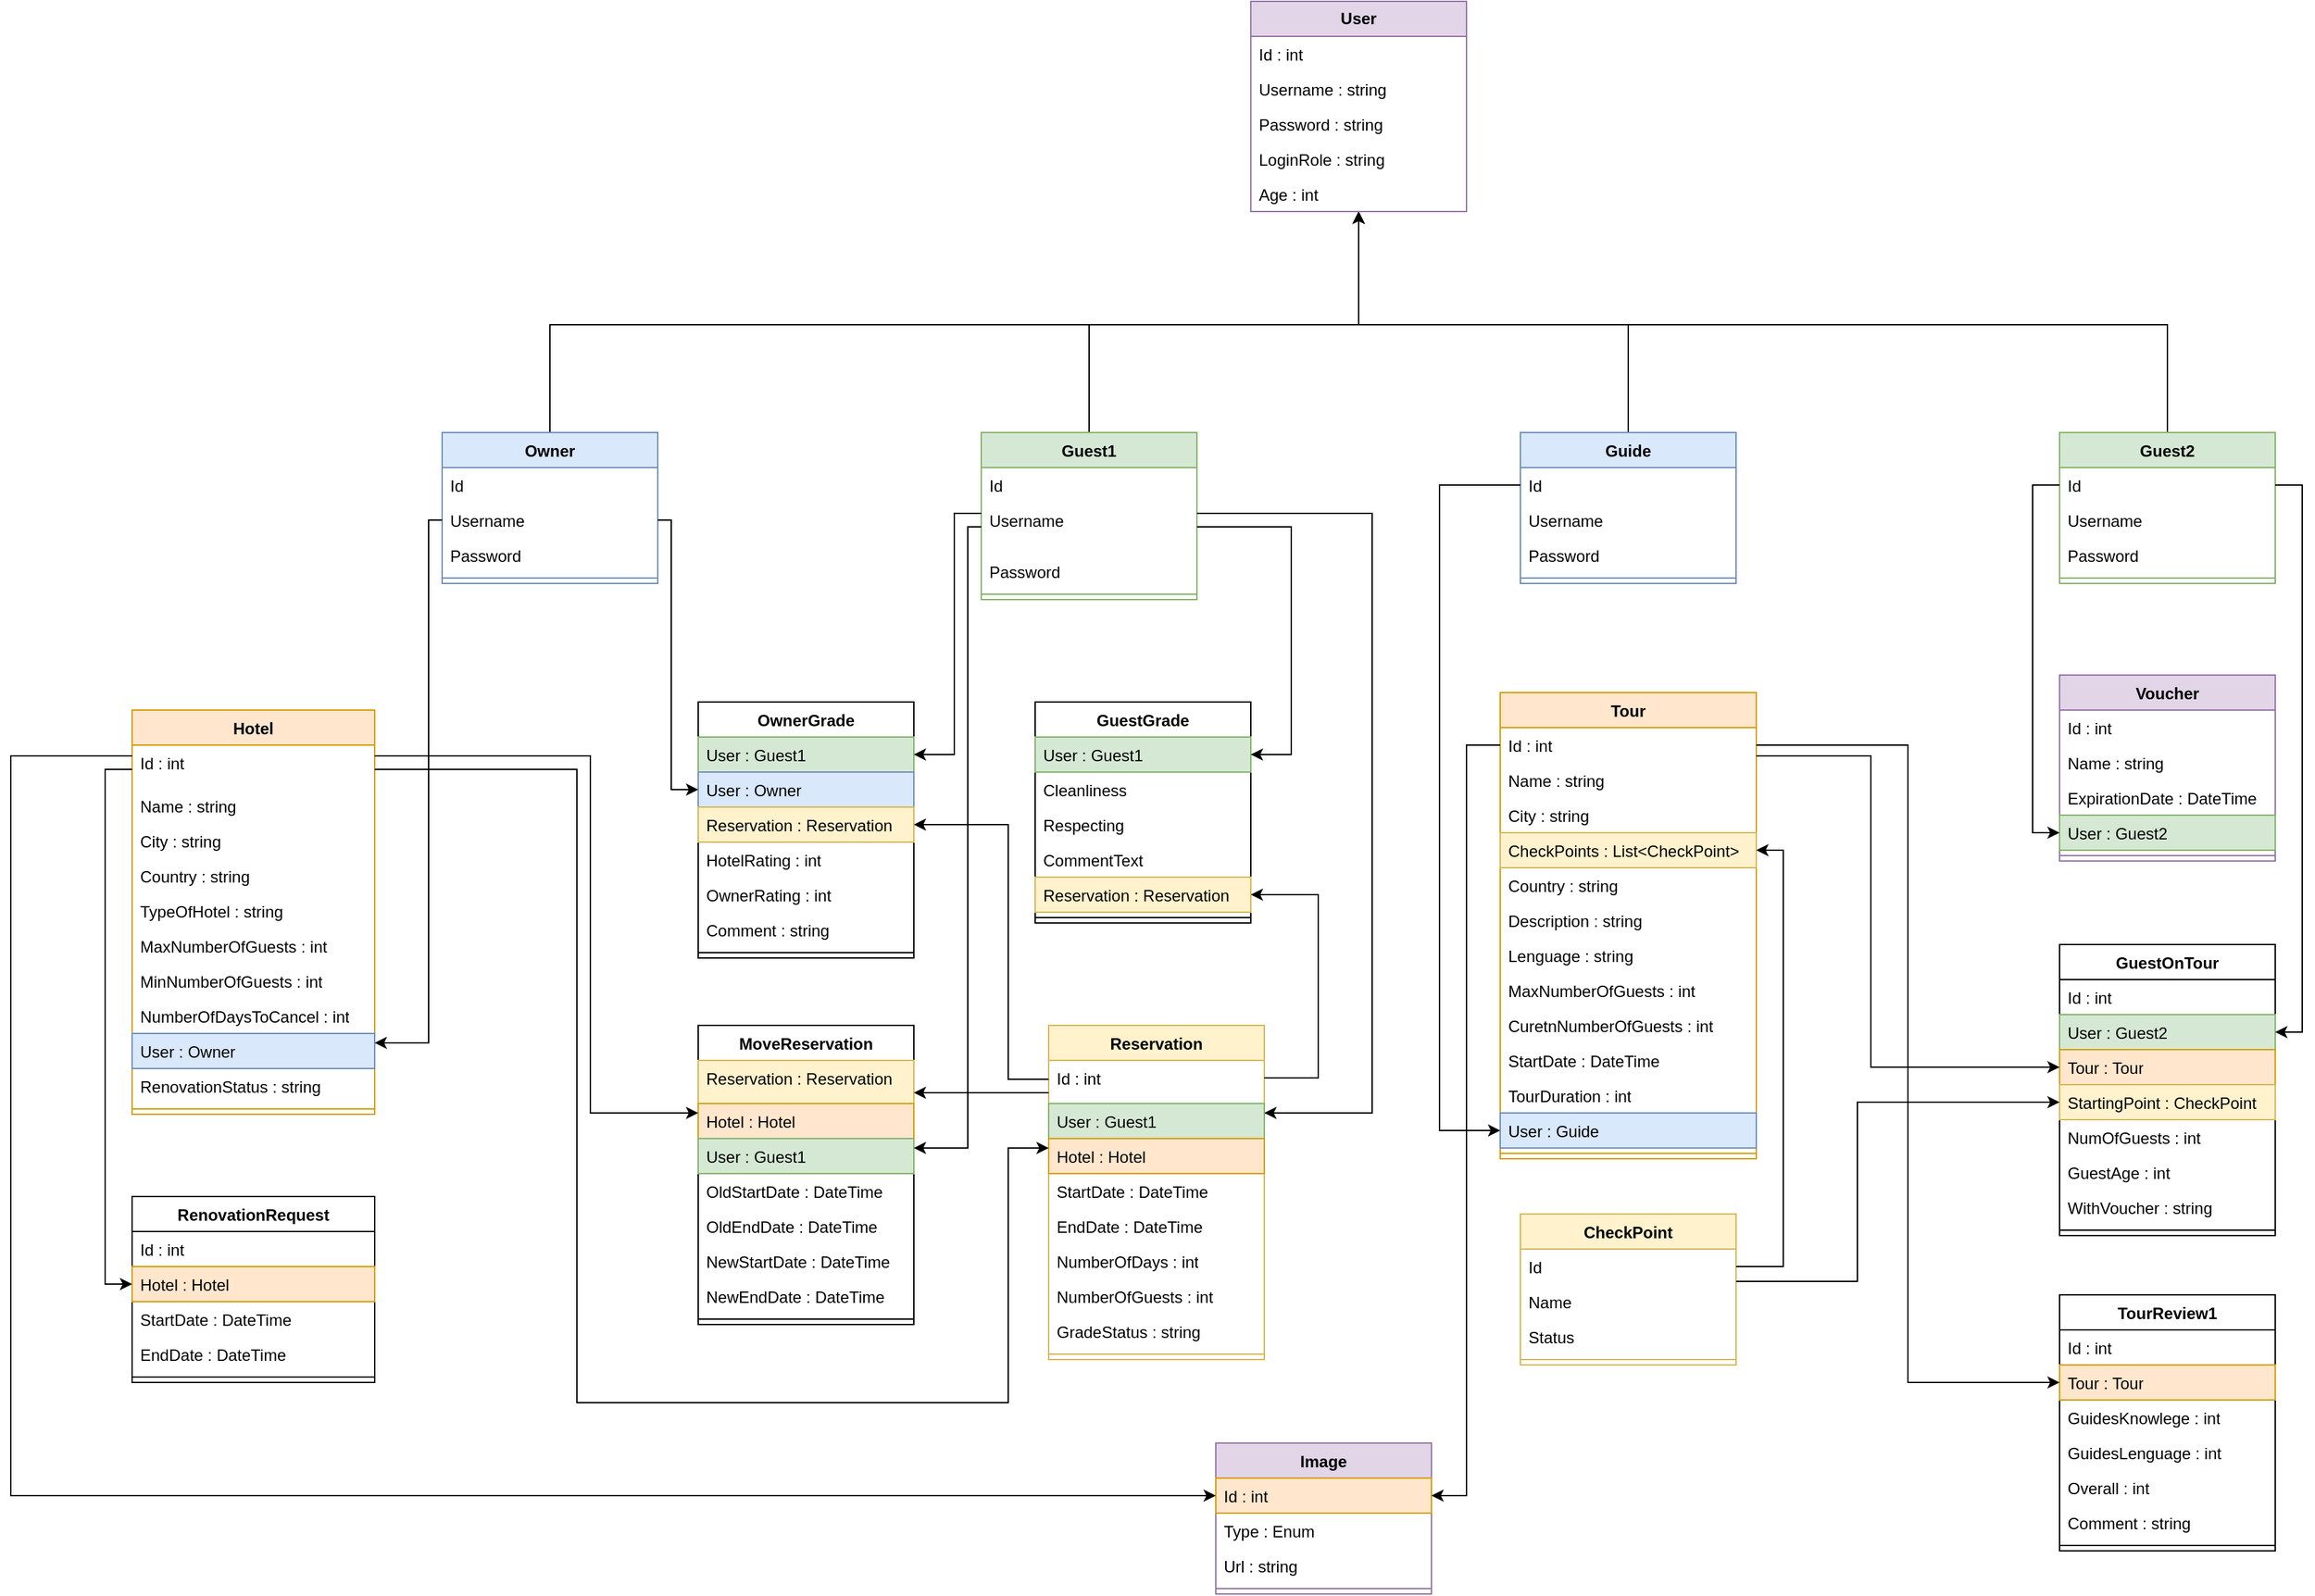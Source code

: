 <mxfile version="21.3.2" type="google">
  <diagram id="C5RBs43oDa-KdzZeNtuy" name="Page-1">
    <mxGraphModel grid="1" page="1" gridSize="10" guides="1" tooltips="1" connect="1" arrows="1" fold="1" pageScale="1" pageWidth="827" pageHeight="1169" math="0" shadow="0">
      <root>
        <mxCell id="WIyWlLk6GJQsqaUBKTNV-0" />
        <mxCell id="WIyWlLk6GJQsqaUBKTNV-1" parent="WIyWlLk6GJQsqaUBKTNV-0" />
        <mxCell id="rRSh_qh4P42hKNx7IQZG-10" style="edgeStyle=orthogonalEdgeStyle;rounded=0;orthogonalLoop=1;jettySize=auto;html=1;" edge="1" parent="WIyWlLk6GJQsqaUBKTNV-1" source="pYB4gJdRoQnEA1Ny3r1X-5" target="pYB4gJdRoQnEA1Ny3r1X-116">
          <mxGeometry relative="1" as="geometry">
            <Array as="points">
              <mxPoint x="560" y="280" />
              <mxPoint x="360" y="280" />
            </Array>
          </mxGeometry>
        </mxCell>
        <mxCell id="pYB4gJdRoQnEA1Ny3r1X-5" value="Guide" style="swimlane;fontStyle=1;align=center;verticalAlign=top;childLayout=stackLayout;horizontal=1;startSize=26;horizontalStack=0;resizeParent=1;resizeParentMax=0;resizeLast=0;collapsible=1;marginBottom=0;whiteSpace=wrap;html=1;fillColor=#dae8fc;strokeColor=#6c8ebf;" vertex="1" parent="WIyWlLk6GJQsqaUBKTNV-1">
          <mxGeometry x="480" y="360" width="160" height="112" as="geometry" />
        </mxCell>
        <mxCell id="pYB4gJdRoQnEA1Ny3r1X-6" value="Id" style="text;strokeColor=none;fillColor=none;align=left;verticalAlign=top;spacingLeft=4;spacingRight=4;overflow=hidden;rotatable=0;points=[[0,0.5],[1,0.5]];portConstraint=eastwest;whiteSpace=wrap;html=1;" vertex="1" parent="pYB4gJdRoQnEA1Ny3r1X-5">
          <mxGeometry y="26" width="160" height="26" as="geometry" />
        </mxCell>
        <mxCell id="pYB4gJdRoQnEA1Ny3r1X-97" value="Username" style="text;strokeColor=none;fillColor=none;align=left;verticalAlign=top;spacingLeft=4;spacingRight=4;overflow=hidden;rotatable=0;points=[[0,0.5],[1,0.5]];portConstraint=eastwest;whiteSpace=wrap;html=1;" vertex="1" parent="pYB4gJdRoQnEA1Ny3r1X-5">
          <mxGeometry y="52" width="160" height="26" as="geometry" />
        </mxCell>
        <mxCell id="pYB4gJdRoQnEA1Ny3r1X-96" value="Password" style="text;strokeColor=none;fillColor=none;align=left;verticalAlign=top;spacingLeft=4;spacingRight=4;overflow=hidden;rotatable=0;points=[[0,0.5],[1,0.5]];portConstraint=eastwest;whiteSpace=wrap;html=1;" vertex="1" parent="pYB4gJdRoQnEA1Ny3r1X-5">
          <mxGeometry y="78" width="160" height="26" as="geometry" />
        </mxCell>
        <mxCell id="pYB4gJdRoQnEA1Ny3r1X-7" value="" style="line;strokeWidth=1;fillColor=none;align=left;verticalAlign=middle;spacingTop=-1;spacingLeft=3;spacingRight=3;rotatable=0;labelPosition=right;points=[];portConstraint=eastwest;strokeColor=inherit;" vertex="1" parent="pYB4gJdRoQnEA1Ny3r1X-5">
          <mxGeometry y="104" width="160" height="8" as="geometry" />
        </mxCell>
        <mxCell id="rRSh_qh4P42hKNx7IQZG-9" style="edgeStyle=orthogonalEdgeStyle;rounded=0;orthogonalLoop=1;jettySize=auto;html=1;" edge="1" parent="WIyWlLk6GJQsqaUBKTNV-1" source="pYB4gJdRoQnEA1Ny3r1X-9" target="pYB4gJdRoQnEA1Ny3r1X-116">
          <mxGeometry relative="1" as="geometry">
            <Array as="points">
              <mxPoint x="160" y="280" />
              <mxPoint x="360" y="280" />
            </Array>
          </mxGeometry>
        </mxCell>
        <mxCell id="pYB4gJdRoQnEA1Ny3r1X-9" value="Guest1" style="swimlane;fontStyle=1;align=center;verticalAlign=top;childLayout=stackLayout;horizontal=1;startSize=26;horizontalStack=0;resizeParent=1;resizeParentMax=0;resizeLast=0;collapsible=1;marginBottom=0;whiteSpace=wrap;html=1;fillColor=#d5e8d4;strokeColor=#82b366;" vertex="1" parent="WIyWlLk6GJQsqaUBKTNV-1">
          <mxGeometry x="80" y="360" width="160" height="124" as="geometry" />
        </mxCell>
        <mxCell id="pYB4gJdRoQnEA1Ny3r1X-94" value="Id" style="text;strokeColor=none;fillColor=none;align=left;verticalAlign=top;spacingLeft=4;spacingRight=4;overflow=hidden;rotatable=0;points=[[0,0.5],[1,0.5]];portConstraint=eastwest;whiteSpace=wrap;html=1;" vertex="1" parent="pYB4gJdRoQnEA1Ny3r1X-9">
          <mxGeometry y="26" width="160" height="26" as="geometry" />
        </mxCell>
        <mxCell id="pYB4gJdRoQnEA1Ny3r1X-93" value="Username" style="text;strokeColor=none;fillColor=none;align=left;verticalAlign=top;spacingLeft=4;spacingRight=4;overflow=hidden;rotatable=0;points=[[0,0.5],[1,0.5]];portConstraint=eastwest;whiteSpace=wrap;html=1;" vertex="1" parent="pYB4gJdRoQnEA1Ny3r1X-9">
          <mxGeometry y="52" width="160" height="38" as="geometry" />
        </mxCell>
        <mxCell id="pYB4gJdRoQnEA1Ny3r1X-95" value="Password" style="text;strokeColor=none;fillColor=none;align=left;verticalAlign=top;spacingLeft=4;spacingRight=4;overflow=hidden;rotatable=0;points=[[0,0.5],[1,0.5]];portConstraint=eastwest;whiteSpace=wrap;html=1;" vertex="1" parent="pYB4gJdRoQnEA1Ny3r1X-9">
          <mxGeometry y="90" width="160" height="26" as="geometry" />
        </mxCell>
        <mxCell id="pYB4gJdRoQnEA1Ny3r1X-11" value="" style="line;strokeWidth=1;fillColor=none;align=left;verticalAlign=middle;spacingTop=-1;spacingLeft=3;spacingRight=3;rotatable=0;labelPosition=right;points=[];portConstraint=eastwest;strokeColor=inherit;" vertex="1" parent="pYB4gJdRoQnEA1Ny3r1X-9">
          <mxGeometry y="116" width="160" height="8" as="geometry" />
        </mxCell>
        <mxCell id="rRSh_qh4P42hKNx7IQZG-11" style="edgeStyle=orthogonalEdgeStyle;rounded=0;orthogonalLoop=1;jettySize=auto;html=1;" edge="1" parent="WIyWlLk6GJQsqaUBKTNV-1" source="pYB4gJdRoQnEA1Ny3r1X-13" target="pYB4gJdRoQnEA1Ny3r1X-116">
          <mxGeometry relative="1" as="geometry">
            <Array as="points">
              <mxPoint x="960" y="280" />
              <mxPoint x="360" y="280" />
            </Array>
          </mxGeometry>
        </mxCell>
        <mxCell id="pYB4gJdRoQnEA1Ny3r1X-13" value="Guest2" style="swimlane;fontStyle=1;align=center;verticalAlign=top;childLayout=stackLayout;horizontal=1;startSize=26;horizontalStack=0;resizeParent=1;resizeParentMax=0;resizeLast=0;collapsible=1;marginBottom=0;whiteSpace=wrap;html=1;fillColor=#d5e8d4;strokeColor=#82b366;" vertex="1" parent="WIyWlLk6GJQsqaUBKTNV-1">
          <mxGeometry x="880" y="360" width="160" height="112" as="geometry" />
        </mxCell>
        <mxCell id="pYB4gJdRoQnEA1Ny3r1X-14" value="Id" style="text;strokeColor=none;fillColor=none;align=left;verticalAlign=top;spacingLeft=4;spacingRight=4;overflow=hidden;rotatable=0;points=[[0,0.5],[1,0.5]];portConstraint=eastwest;whiteSpace=wrap;html=1;" vertex="1" parent="pYB4gJdRoQnEA1Ny3r1X-13">
          <mxGeometry y="26" width="160" height="26" as="geometry" />
        </mxCell>
        <mxCell id="pYB4gJdRoQnEA1Ny3r1X-99" value="Username" style="text;strokeColor=none;fillColor=none;align=left;verticalAlign=top;spacingLeft=4;spacingRight=4;overflow=hidden;rotatable=0;points=[[0,0.5],[1,0.5]];portConstraint=eastwest;whiteSpace=wrap;html=1;" vertex="1" parent="pYB4gJdRoQnEA1Ny3r1X-13">
          <mxGeometry y="52" width="160" height="26" as="geometry" />
        </mxCell>
        <mxCell id="pYB4gJdRoQnEA1Ny3r1X-98" value="Password" style="text;strokeColor=none;fillColor=none;align=left;verticalAlign=top;spacingLeft=4;spacingRight=4;overflow=hidden;rotatable=0;points=[[0,0.5],[1,0.5]];portConstraint=eastwest;whiteSpace=wrap;html=1;" vertex="1" parent="pYB4gJdRoQnEA1Ny3r1X-13">
          <mxGeometry y="78" width="160" height="26" as="geometry" />
        </mxCell>
        <mxCell id="pYB4gJdRoQnEA1Ny3r1X-15" value="" style="line;strokeWidth=1;fillColor=none;align=left;verticalAlign=middle;spacingTop=-1;spacingLeft=3;spacingRight=3;rotatable=0;labelPosition=right;points=[];portConstraint=eastwest;strokeColor=inherit;" vertex="1" parent="pYB4gJdRoQnEA1Ny3r1X-13">
          <mxGeometry y="104" width="160" height="8" as="geometry" />
        </mxCell>
        <mxCell id="rRSh_qh4P42hKNx7IQZG-7" style="edgeStyle=orthogonalEdgeStyle;rounded=0;orthogonalLoop=1;jettySize=auto;html=1;" edge="1" parent="WIyWlLk6GJQsqaUBKTNV-1" source="pYB4gJdRoQnEA1Ny3r1X-17" target="pYB4gJdRoQnEA1Ny3r1X-116">
          <mxGeometry relative="1" as="geometry">
            <Array as="points">
              <mxPoint x="-240" y="280" />
              <mxPoint x="360" y="280" />
            </Array>
          </mxGeometry>
        </mxCell>
        <mxCell id="pYB4gJdRoQnEA1Ny3r1X-17" value="Owner" style="swimlane;fontStyle=1;align=center;verticalAlign=top;childLayout=stackLayout;horizontal=1;startSize=26;horizontalStack=0;resizeParent=1;resizeParentMax=0;resizeLast=0;collapsible=1;marginBottom=0;whiteSpace=wrap;html=1;fillColor=#dae8fc;strokeColor=#6c8ebf;" vertex="1" parent="WIyWlLk6GJQsqaUBKTNV-1">
          <mxGeometry x="-320" y="360" width="160" height="112" as="geometry" />
        </mxCell>
        <mxCell id="pYB4gJdRoQnEA1Ny3r1X-18" value="Id" style="text;strokeColor=none;fillColor=none;align=left;verticalAlign=top;spacingLeft=4;spacingRight=4;overflow=hidden;rotatable=0;points=[[0,0.5],[1,0.5]];portConstraint=eastwest;whiteSpace=wrap;html=1;" vertex="1" parent="pYB4gJdRoQnEA1Ny3r1X-17">
          <mxGeometry y="26" width="160" height="26" as="geometry" />
        </mxCell>
        <mxCell id="pYB4gJdRoQnEA1Ny3r1X-92" value="Username" style="text;strokeColor=none;fillColor=none;align=left;verticalAlign=top;spacingLeft=4;spacingRight=4;overflow=hidden;rotatable=0;points=[[0,0.5],[1,0.5]];portConstraint=eastwest;whiteSpace=wrap;html=1;" vertex="1" parent="pYB4gJdRoQnEA1Ny3r1X-17">
          <mxGeometry y="52" width="160" height="26" as="geometry" />
        </mxCell>
        <mxCell id="pYB4gJdRoQnEA1Ny3r1X-91" value="Password" style="text;strokeColor=none;fillColor=none;align=left;verticalAlign=top;spacingLeft=4;spacingRight=4;overflow=hidden;rotatable=0;points=[[0,0.5],[1,0.5]];portConstraint=eastwest;whiteSpace=wrap;html=1;" vertex="1" parent="pYB4gJdRoQnEA1Ny3r1X-17">
          <mxGeometry y="78" width="160" height="26" as="geometry" />
        </mxCell>
        <mxCell id="pYB4gJdRoQnEA1Ny3r1X-19" value="" style="line;strokeWidth=1;fillColor=none;align=left;verticalAlign=middle;spacingTop=-1;spacingLeft=3;spacingRight=3;rotatable=0;labelPosition=right;points=[];portConstraint=eastwest;strokeColor=inherit;" vertex="1" parent="pYB4gJdRoQnEA1Ny3r1X-17">
          <mxGeometry y="104" width="160" height="8" as="geometry" />
        </mxCell>
        <mxCell id="pYB4gJdRoQnEA1Ny3r1X-33" value="CheckPoint" style="swimlane;fontStyle=1;align=center;verticalAlign=top;childLayout=stackLayout;horizontal=1;startSize=26;horizontalStack=0;resizeParent=1;resizeParentMax=0;resizeLast=0;collapsible=1;marginBottom=0;whiteSpace=wrap;html=1;fillColor=#fff2cc;strokeColor=#d6b656;" vertex="1" parent="WIyWlLk6GJQsqaUBKTNV-1">
          <mxGeometry x="480" y="940" width="160" height="112" as="geometry" />
        </mxCell>
        <mxCell id="pYB4gJdRoQnEA1Ny3r1X-34" value="Id" style="text;strokeColor=none;fillColor=none;align=left;verticalAlign=top;spacingLeft=4;spacingRight=4;overflow=hidden;rotatable=0;points=[[0,0.5],[1,0.5]];portConstraint=eastwest;whiteSpace=wrap;html=1;" vertex="1" parent="pYB4gJdRoQnEA1Ny3r1X-33">
          <mxGeometry y="26" width="160" height="26" as="geometry" />
        </mxCell>
        <mxCell id="pYB4gJdRoQnEA1Ny3r1X-103" value="Name" style="text;strokeColor=none;fillColor=none;align=left;verticalAlign=top;spacingLeft=4;spacingRight=4;overflow=hidden;rotatable=0;points=[[0,0.5],[1,0.5]];portConstraint=eastwest;whiteSpace=wrap;html=1;" vertex="1" parent="pYB4gJdRoQnEA1Ny3r1X-33">
          <mxGeometry y="52" width="160" height="26" as="geometry" />
        </mxCell>
        <mxCell id="pYB4gJdRoQnEA1Ny3r1X-102" value="Status" style="text;strokeColor=none;fillColor=none;align=left;verticalAlign=top;spacingLeft=4;spacingRight=4;overflow=hidden;rotatable=0;points=[[0,0.5],[1,0.5]];portConstraint=eastwest;whiteSpace=wrap;html=1;" vertex="1" parent="pYB4gJdRoQnEA1Ny3r1X-33">
          <mxGeometry y="78" width="160" height="26" as="geometry" />
        </mxCell>
        <mxCell id="pYB4gJdRoQnEA1Ny3r1X-35" value="" style="line;strokeWidth=1;fillColor=none;align=left;verticalAlign=middle;spacingTop=-1;spacingLeft=3;spacingRight=3;rotatable=0;labelPosition=right;points=[];portConstraint=eastwest;strokeColor=inherit;" vertex="1" parent="pYB4gJdRoQnEA1Ny3r1X-33">
          <mxGeometry y="104" width="160" height="8" as="geometry" />
        </mxCell>
        <mxCell id="pYB4gJdRoQnEA1Ny3r1X-37" value="GuestGrade" style="swimlane;fontStyle=1;align=center;verticalAlign=top;childLayout=stackLayout;horizontal=1;startSize=26;horizontalStack=0;resizeParent=1;resizeParentMax=0;resizeLast=0;collapsible=1;marginBottom=0;whiteSpace=wrap;html=1;" vertex="1" parent="WIyWlLk6GJQsqaUBKTNV-1">
          <mxGeometry x="120" y="560" width="160" height="164" as="geometry" />
        </mxCell>
        <mxCell id="pYB4gJdRoQnEA1Ny3r1X-38" value="User : Guest1" style="text;strokeColor=#82b366;fillColor=#d5e8d4;align=left;verticalAlign=top;spacingLeft=4;spacingRight=4;overflow=hidden;rotatable=0;points=[[0,0.5],[1,0.5]];portConstraint=eastwest;whiteSpace=wrap;html=1;shadow=0;" vertex="1" parent="pYB4gJdRoQnEA1Ny3r1X-37">
          <mxGeometry y="26" width="160" height="26" as="geometry" />
        </mxCell>
        <mxCell id="pYB4gJdRoQnEA1Ny3r1X-107" value="Cleanliness" style="text;strokeColor=none;fillColor=none;align=left;verticalAlign=top;spacingLeft=4;spacingRight=4;overflow=hidden;rotatable=0;points=[[0,0.5],[1,0.5]];portConstraint=eastwest;whiteSpace=wrap;html=1;" vertex="1" parent="pYB4gJdRoQnEA1Ny3r1X-37">
          <mxGeometry y="52" width="160" height="26" as="geometry" />
        </mxCell>
        <mxCell id="pYB4gJdRoQnEA1Ny3r1X-106" value="Respecting" style="text;strokeColor=none;fillColor=none;align=left;verticalAlign=top;spacingLeft=4;spacingRight=4;overflow=hidden;rotatable=0;points=[[0,0.5],[1,0.5]];portConstraint=eastwest;whiteSpace=wrap;html=1;" vertex="1" parent="pYB4gJdRoQnEA1Ny3r1X-37">
          <mxGeometry y="78" width="160" height="26" as="geometry" />
        </mxCell>
        <mxCell id="pYB4gJdRoQnEA1Ny3r1X-105" value="CommentText" style="text;strokeColor=none;fillColor=none;align=left;verticalAlign=top;spacingLeft=4;spacingRight=4;overflow=hidden;rotatable=0;points=[[0,0.5],[1,0.5]];portConstraint=eastwest;whiteSpace=wrap;html=1;" vertex="1" parent="pYB4gJdRoQnEA1Ny3r1X-37">
          <mxGeometry y="104" width="160" height="26" as="geometry" />
        </mxCell>
        <mxCell id="pYB4gJdRoQnEA1Ny3r1X-104" value="Reservation : Reservation" style="text;strokeColor=#d6b656;fillColor=#fff2cc;align=left;verticalAlign=top;spacingLeft=4;spacingRight=4;overflow=hidden;rotatable=0;points=[[0,0.5],[1,0.5]];portConstraint=eastwest;whiteSpace=wrap;html=1;" vertex="1" parent="pYB4gJdRoQnEA1Ny3r1X-37">
          <mxGeometry y="130" width="160" height="26" as="geometry" />
        </mxCell>
        <mxCell id="pYB4gJdRoQnEA1Ny3r1X-39" value="" style="line;strokeWidth=1;fillColor=none;align=left;verticalAlign=middle;spacingTop=-1;spacingLeft=3;spacingRight=3;rotatable=0;labelPosition=right;points=[];portConstraint=eastwest;strokeColor=inherit;" vertex="1" parent="pYB4gJdRoQnEA1Ny3r1X-37">
          <mxGeometry y="156" width="160" height="8" as="geometry" />
        </mxCell>
        <mxCell id="pYB4gJdRoQnEA1Ny3r1X-41" value="GuestOnTour" style="swimlane;fontStyle=1;align=center;verticalAlign=top;childLayout=stackLayout;horizontal=1;startSize=26;horizontalStack=0;resizeParent=1;resizeParentMax=0;resizeLast=0;collapsible=1;marginBottom=0;whiteSpace=wrap;html=1;" vertex="1" parent="WIyWlLk6GJQsqaUBKTNV-1">
          <mxGeometry x="880" y="740" width="160" height="216" as="geometry" />
        </mxCell>
        <mxCell id="pYB4gJdRoQnEA1Ny3r1X-42" value="Id : int" style="text;strokeColor=none;fillColor=none;align=left;verticalAlign=top;spacingLeft=4;spacingRight=4;overflow=hidden;rotatable=0;points=[[0,0.5],[1,0.5]];portConstraint=eastwest;whiteSpace=wrap;html=1;" vertex="1" parent="pYB4gJdRoQnEA1Ny3r1X-41">
          <mxGeometry y="26" width="160" height="26" as="geometry" />
        </mxCell>
        <mxCell id="pYB4gJdRoQnEA1Ny3r1X-115" value="User&amp;nbsp;: Guest2" style="text;strokeColor=#82b366;fillColor=#d5e8d4;align=left;verticalAlign=top;spacingLeft=4;spacingRight=4;overflow=hidden;rotatable=0;points=[[0,0.5],[1,0.5]];portConstraint=eastwest;whiteSpace=wrap;html=1;" vertex="1" parent="pYB4gJdRoQnEA1Ny3r1X-41">
          <mxGeometry y="52" width="160" height="26" as="geometry" />
        </mxCell>
        <mxCell id="pYB4gJdRoQnEA1Ny3r1X-114" value="Tour : Tour" style="text;strokeColor=#d79b00;fillColor=#ffe6cc;align=left;verticalAlign=top;spacingLeft=4;spacingRight=4;overflow=hidden;rotatable=0;points=[[0,0.5],[1,0.5]];portConstraint=eastwest;whiteSpace=wrap;html=1;" vertex="1" parent="pYB4gJdRoQnEA1Ny3r1X-41">
          <mxGeometry y="78" width="160" height="26" as="geometry" />
        </mxCell>
        <mxCell id="pYB4gJdRoQnEA1Ny3r1X-112" value="StartingPoint : CheckPoint" style="text;strokeColor=#d6b656;fillColor=#fff2cc;align=left;verticalAlign=top;spacingLeft=4;spacingRight=4;overflow=hidden;rotatable=0;points=[[0,0.5],[1,0.5]];portConstraint=eastwest;whiteSpace=wrap;html=1;" vertex="1" parent="pYB4gJdRoQnEA1Ny3r1X-41">
          <mxGeometry y="104" width="160" height="26" as="geometry" />
        </mxCell>
        <mxCell id="pYB4gJdRoQnEA1Ny3r1X-111" value="NumOfGuests : int" style="text;strokeColor=none;fillColor=none;align=left;verticalAlign=top;spacingLeft=4;spacingRight=4;overflow=hidden;rotatable=0;points=[[0,0.5],[1,0.5]];portConstraint=eastwest;whiteSpace=wrap;html=1;" vertex="1" parent="pYB4gJdRoQnEA1Ny3r1X-41">
          <mxGeometry y="130" width="160" height="26" as="geometry" />
        </mxCell>
        <mxCell id="pYB4gJdRoQnEA1Ny3r1X-110" value="GuestAge : int" style="text;strokeColor=none;fillColor=none;align=left;verticalAlign=top;spacingLeft=4;spacingRight=4;overflow=hidden;rotatable=0;points=[[0,0.5],[1,0.5]];portConstraint=eastwest;whiteSpace=wrap;html=1;" vertex="1" parent="pYB4gJdRoQnEA1Ny3r1X-41">
          <mxGeometry y="156" width="160" height="26" as="geometry" />
        </mxCell>
        <mxCell id="pYB4gJdRoQnEA1Ny3r1X-109" value="WithVoucher : string" style="text;strokeColor=none;fillColor=none;align=left;verticalAlign=top;spacingLeft=4;spacingRight=4;overflow=hidden;rotatable=0;points=[[0,0.5],[1,0.5]];portConstraint=eastwest;whiteSpace=wrap;html=1;" vertex="1" parent="pYB4gJdRoQnEA1Ny3r1X-41">
          <mxGeometry y="182" width="160" height="26" as="geometry" />
        </mxCell>
        <mxCell id="pYB4gJdRoQnEA1Ny3r1X-43" value="" style="line;strokeWidth=1;fillColor=none;align=left;verticalAlign=middle;spacingTop=-1;spacingLeft=3;spacingRight=3;rotatable=0;labelPosition=right;points=[];portConstraint=eastwest;strokeColor=inherit;" vertex="1" parent="pYB4gJdRoQnEA1Ny3r1X-41">
          <mxGeometry y="208" width="160" height="8" as="geometry" />
        </mxCell>
        <mxCell id="pYB4gJdRoQnEA1Ny3r1X-45" value="Hotel" style="swimlane;fontStyle=1;align=center;verticalAlign=top;childLayout=stackLayout;horizontal=1;startSize=26;horizontalStack=0;resizeParent=1;resizeParentMax=0;resizeLast=0;collapsible=1;marginBottom=0;whiteSpace=wrap;html=1;fillColor=#ffe6cc;strokeColor=#d79b00;" vertex="1" parent="WIyWlLk6GJQsqaUBKTNV-1">
          <mxGeometry x="-550" y="566" width="180" height="300" as="geometry" />
        </mxCell>
        <mxCell id="pYB4gJdRoQnEA1Ny3r1X-46" value="Id : int" style="text;strokeColor=none;fillColor=none;align=left;verticalAlign=top;spacingLeft=4;spacingRight=4;overflow=hidden;rotatable=0;points=[[0,0.5],[1,0.5]];portConstraint=eastwest;whiteSpace=wrap;html=1;" vertex="1" parent="pYB4gJdRoQnEA1Ny3r1X-45">
          <mxGeometry y="26" width="180" height="32" as="geometry" />
        </mxCell>
        <mxCell id="pYB4gJdRoQnEA1Ny3r1X-130" value="Name : string" style="text;strokeColor=none;fillColor=none;align=left;verticalAlign=top;spacingLeft=4;spacingRight=4;overflow=hidden;rotatable=0;points=[[0,0.5],[1,0.5]];portConstraint=eastwest;whiteSpace=wrap;html=1;" vertex="1" parent="pYB4gJdRoQnEA1Ny3r1X-45">
          <mxGeometry y="58" width="180" height="26" as="geometry" />
        </mxCell>
        <mxCell id="pYB4gJdRoQnEA1Ny3r1X-129" value="City : string" style="text;strokeColor=none;fillColor=none;align=left;verticalAlign=top;spacingLeft=4;spacingRight=4;overflow=hidden;rotatable=0;points=[[0,0.5],[1,0.5]];portConstraint=eastwest;whiteSpace=wrap;html=1;" vertex="1" parent="pYB4gJdRoQnEA1Ny3r1X-45">
          <mxGeometry y="84" width="180" height="26" as="geometry" />
        </mxCell>
        <mxCell id="pYB4gJdRoQnEA1Ny3r1X-128" value="Country : string" style="text;strokeColor=none;fillColor=none;align=left;verticalAlign=top;spacingLeft=4;spacingRight=4;overflow=hidden;rotatable=0;points=[[0,0.5],[1,0.5]];portConstraint=eastwest;whiteSpace=wrap;html=1;" vertex="1" parent="pYB4gJdRoQnEA1Ny3r1X-45">
          <mxGeometry y="110" width="180" height="26" as="geometry" />
        </mxCell>
        <mxCell id="pYB4gJdRoQnEA1Ny3r1X-127" value="TypeOfHotel : string" style="text;strokeColor=none;fillColor=none;align=left;verticalAlign=top;spacingLeft=4;spacingRight=4;overflow=hidden;rotatable=0;points=[[0,0.5],[1,0.5]];portConstraint=eastwest;whiteSpace=wrap;html=1;" vertex="1" parent="pYB4gJdRoQnEA1Ny3r1X-45">
          <mxGeometry y="136" width="180" height="26" as="geometry" />
        </mxCell>
        <mxCell id="pYB4gJdRoQnEA1Ny3r1X-126" value="MaxNumberOfGuests : int" style="text;strokeColor=none;fillColor=none;align=left;verticalAlign=top;spacingLeft=4;spacingRight=4;overflow=hidden;rotatable=0;points=[[0,0.5],[1,0.5]];portConstraint=eastwest;whiteSpace=wrap;html=1;" vertex="1" parent="pYB4gJdRoQnEA1Ny3r1X-45">
          <mxGeometry y="162" width="180" height="26" as="geometry" />
        </mxCell>
        <mxCell id="pYB4gJdRoQnEA1Ny3r1X-125" value="MinNumberOfGuests : int" style="text;strokeColor=none;fillColor=none;align=left;verticalAlign=top;spacingLeft=4;spacingRight=4;overflow=hidden;rotatable=0;points=[[0,0.5],[1,0.5]];portConstraint=eastwest;whiteSpace=wrap;html=1;" vertex="1" parent="pYB4gJdRoQnEA1Ny3r1X-45">
          <mxGeometry y="188" width="180" height="26" as="geometry" />
        </mxCell>
        <mxCell id="pYB4gJdRoQnEA1Ny3r1X-124" value="NumberOfDaysToCancel : int" style="text;strokeColor=none;fillColor=none;align=left;verticalAlign=top;spacingLeft=4;spacingRight=4;overflow=hidden;rotatable=0;points=[[0,0.5],[1,0.5]];portConstraint=eastwest;whiteSpace=wrap;html=1;" vertex="1" parent="pYB4gJdRoQnEA1Ny3r1X-45">
          <mxGeometry y="214" width="180" height="26" as="geometry" />
        </mxCell>
        <mxCell id="pYB4gJdRoQnEA1Ny3r1X-123" value="User : Owner" style="text;strokeColor=#6c8ebf;fillColor=#dae8fc;align=left;verticalAlign=top;spacingLeft=4;spacingRight=4;overflow=hidden;rotatable=0;points=[[0,0.5],[1,0.5]];portConstraint=eastwest;whiteSpace=wrap;html=1;" vertex="1" parent="pYB4gJdRoQnEA1Ny3r1X-45">
          <mxGeometry y="240" width="180" height="26" as="geometry" />
        </mxCell>
        <mxCell id="pYB4gJdRoQnEA1Ny3r1X-122" value="RenovationStatus : string" style="text;strokeColor=none;fillColor=none;align=left;verticalAlign=top;spacingLeft=4;spacingRight=4;overflow=hidden;rotatable=0;points=[[0,0.5],[1,0.5]];portConstraint=eastwest;whiteSpace=wrap;html=1;" vertex="1" parent="pYB4gJdRoQnEA1Ny3r1X-45">
          <mxGeometry y="266" width="180" height="26" as="geometry" />
        </mxCell>
        <mxCell id="pYB4gJdRoQnEA1Ny3r1X-47" value="" style="line;strokeWidth=1;fillColor=none;align=left;verticalAlign=middle;spacingTop=-1;spacingLeft=3;spacingRight=3;rotatable=0;labelPosition=right;points=[];portConstraint=eastwest;strokeColor=inherit;" vertex="1" parent="pYB4gJdRoQnEA1Ny3r1X-45">
          <mxGeometry y="292" width="180" height="8" as="geometry" />
        </mxCell>
        <mxCell id="pYB4gJdRoQnEA1Ny3r1X-49" value="Image" style="swimlane;fontStyle=1;align=center;verticalAlign=top;childLayout=stackLayout;horizontal=1;startSize=26;horizontalStack=0;resizeParent=1;resizeParentMax=0;resizeLast=0;collapsible=1;marginBottom=0;whiteSpace=wrap;html=1;fillColor=#e1d5e7;strokeColor=#9673a6;" vertex="1" parent="WIyWlLk6GJQsqaUBKTNV-1">
          <mxGeometry x="254" y="1110" width="160" height="112" as="geometry" />
        </mxCell>
        <mxCell id="pYB4gJdRoQnEA1Ny3r1X-50" value="Id : int" style="text;strokeColor=#d79b00;fillColor=#ffe6cc;align=left;verticalAlign=top;spacingLeft=4;spacingRight=4;overflow=hidden;rotatable=0;points=[[0,0.5],[1,0.5]];portConstraint=eastwest;whiteSpace=wrap;html=1;" vertex="1" parent="pYB4gJdRoQnEA1Ny3r1X-49">
          <mxGeometry y="26" width="160" height="26" as="geometry" />
        </mxCell>
        <mxCell id="rRSh_qh4P42hKNx7IQZG-13" value="Type : Enum" style="text;align=left;verticalAlign=top;spacingLeft=4;spacingRight=4;overflow=hidden;rotatable=0;points=[[0,0.5],[1,0.5]];portConstraint=eastwest;whiteSpace=wrap;html=1;" vertex="1" parent="pYB4gJdRoQnEA1Ny3r1X-49">
          <mxGeometry y="52" width="160" height="26" as="geometry" />
        </mxCell>
        <mxCell id="pYB4gJdRoQnEA1Ny3r1X-131" value="Url : string" style="text;strokeColor=none;fillColor=none;align=left;verticalAlign=top;spacingLeft=4;spacingRight=4;overflow=hidden;rotatable=0;points=[[0,0.5],[1,0.5]];portConstraint=eastwest;whiteSpace=wrap;html=1;" vertex="1" parent="pYB4gJdRoQnEA1Ny3r1X-49">
          <mxGeometry y="78" width="160" height="26" as="geometry" />
        </mxCell>
        <mxCell id="pYB4gJdRoQnEA1Ny3r1X-51" value="" style="line;strokeWidth=1;fillColor=none;align=left;verticalAlign=middle;spacingTop=-1;spacingLeft=3;spacingRight=3;rotatable=0;labelPosition=right;points=[];portConstraint=eastwest;strokeColor=inherit;" vertex="1" parent="pYB4gJdRoQnEA1Ny3r1X-49">
          <mxGeometry y="104" width="160" height="8" as="geometry" />
        </mxCell>
        <mxCell id="pYB4gJdRoQnEA1Ny3r1X-53" value="MoveReservation" style="swimlane;fontStyle=1;align=center;verticalAlign=top;childLayout=stackLayout;horizontal=1;startSize=26;horizontalStack=0;resizeParent=1;resizeParentMax=0;resizeLast=0;collapsible=1;marginBottom=0;whiteSpace=wrap;html=1;" vertex="1" parent="WIyWlLk6GJQsqaUBKTNV-1">
          <mxGeometry x="-130" y="800" width="160" height="222" as="geometry" />
        </mxCell>
        <mxCell id="pYB4gJdRoQnEA1Ny3r1X-54" value="Reservation : Reservation" style="text;strokeColor=#d6b656;fillColor=#fff2cc;align=left;verticalAlign=top;spacingLeft=4;spacingRight=4;overflow=hidden;rotatable=0;points=[[0,0.5],[1,0.5]];portConstraint=eastwest;whiteSpace=wrap;html=1;" vertex="1" parent="pYB4gJdRoQnEA1Ny3r1X-53">
          <mxGeometry y="26" width="160" height="32" as="geometry" />
        </mxCell>
        <mxCell id="pYB4gJdRoQnEA1Ny3r1X-137" value="Hotel : Hotel" style="text;strokeColor=#d79b00;fillColor=#ffe6cc;align=left;verticalAlign=top;spacingLeft=4;spacingRight=4;overflow=hidden;rotatable=0;points=[[0,0.5],[1,0.5]];portConstraint=eastwest;whiteSpace=wrap;html=1;" vertex="1" parent="pYB4gJdRoQnEA1Ny3r1X-53">
          <mxGeometry y="58" width="160" height="26" as="geometry" />
        </mxCell>
        <mxCell id="pYB4gJdRoQnEA1Ny3r1X-136" value="User : Guest1" style="text;strokeColor=#82b366;fillColor=#d5e8d4;align=left;verticalAlign=top;spacingLeft=4;spacingRight=4;overflow=hidden;rotatable=0;points=[[0,0.5],[1,0.5]];portConstraint=eastwest;whiteSpace=wrap;html=1;" vertex="1" parent="pYB4gJdRoQnEA1Ny3r1X-53">
          <mxGeometry y="84" width="160" height="26" as="geometry" />
        </mxCell>
        <mxCell id="pYB4gJdRoQnEA1Ny3r1X-135" value="OldStartDate : DateTime" style="text;strokeColor=none;fillColor=none;align=left;verticalAlign=top;spacingLeft=4;spacingRight=4;overflow=hidden;rotatable=0;points=[[0,0.5],[1,0.5]];portConstraint=eastwest;whiteSpace=wrap;html=1;" vertex="1" parent="pYB4gJdRoQnEA1Ny3r1X-53">
          <mxGeometry y="110" width="160" height="26" as="geometry" />
        </mxCell>
        <mxCell id="pYB4gJdRoQnEA1Ny3r1X-134" value="OldEndDate : DateTime" style="text;strokeColor=none;fillColor=none;align=left;verticalAlign=top;spacingLeft=4;spacingRight=4;overflow=hidden;rotatable=0;points=[[0,0.5],[1,0.5]];portConstraint=eastwest;whiteSpace=wrap;html=1;" vertex="1" parent="pYB4gJdRoQnEA1Ny3r1X-53">
          <mxGeometry y="136" width="160" height="26" as="geometry" />
        </mxCell>
        <mxCell id="pYB4gJdRoQnEA1Ny3r1X-133" value="NewStartDate : DateTime" style="text;strokeColor=none;fillColor=none;align=left;verticalAlign=top;spacingLeft=4;spacingRight=4;overflow=hidden;rotatable=0;points=[[0,0.5],[1,0.5]];portConstraint=eastwest;whiteSpace=wrap;html=1;" vertex="1" parent="pYB4gJdRoQnEA1Ny3r1X-53">
          <mxGeometry y="162" width="160" height="26" as="geometry" />
        </mxCell>
        <mxCell id="pYB4gJdRoQnEA1Ny3r1X-132" value="NewEndDate : DateTime" style="text;strokeColor=none;fillColor=none;align=left;verticalAlign=top;spacingLeft=4;spacingRight=4;overflow=hidden;rotatable=0;points=[[0,0.5],[1,0.5]];portConstraint=eastwest;whiteSpace=wrap;html=1;" vertex="1" parent="pYB4gJdRoQnEA1Ny3r1X-53">
          <mxGeometry y="188" width="160" height="26" as="geometry" />
        </mxCell>
        <mxCell id="pYB4gJdRoQnEA1Ny3r1X-55" value="" style="line;strokeWidth=1;fillColor=none;align=left;verticalAlign=middle;spacingTop=-1;spacingLeft=3;spacingRight=3;rotatable=0;labelPosition=right;points=[];portConstraint=eastwest;strokeColor=inherit;" vertex="1" parent="pYB4gJdRoQnEA1Ny3r1X-53">
          <mxGeometry y="214" width="160" height="8" as="geometry" />
        </mxCell>
        <mxCell id="pYB4gJdRoQnEA1Ny3r1X-57" value="OwnerGrade" style="swimlane;fontStyle=1;align=center;verticalAlign=top;childLayout=stackLayout;horizontal=1;startSize=26;horizontalStack=0;resizeParent=1;resizeParentMax=0;resizeLast=0;collapsible=1;marginBottom=0;whiteSpace=wrap;html=1;" vertex="1" parent="WIyWlLk6GJQsqaUBKTNV-1">
          <mxGeometry x="-130" y="560" width="160" height="190" as="geometry" />
        </mxCell>
        <mxCell id="pYB4gJdRoQnEA1Ny3r1X-58" value="User : Guest1" style="text;strokeColor=#82b366;fillColor=#d5e8d4;align=left;verticalAlign=top;spacingLeft=4;spacingRight=4;overflow=hidden;rotatable=0;points=[[0,0.5],[1,0.5]];portConstraint=eastwest;whiteSpace=wrap;html=1;" vertex="1" parent="pYB4gJdRoQnEA1Ny3r1X-57">
          <mxGeometry y="26" width="160" height="26" as="geometry" />
        </mxCell>
        <mxCell id="pYB4gJdRoQnEA1Ny3r1X-148" value="User : Owner" style="text;strokeColor=#6c8ebf;fillColor=#dae8fc;align=left;verticalAlign=top;spacingLeft=4;spacingRight=4;overflow=hidden;rotatable=0;points=[[0,0.5],[1,0.5]];portConstraint=eastwest;whiteSpace=wrap;html=1;" vertex="1" parent="pYB4gJdRoQnEA1Ny3r1X-57">
          <mxGeometry y="52" width="160" height="26" as="geometry" />
        </mxCell>
        <mxCell id="pYB4gJdRoQnEA1Ny3r1X-147" value="Reservation : Reservation" style="text;strokeColor=#d6b656;fillColor=#fff2cc;align=left;verticalAlign=top;spacingLeft=4;spacingRight=4;overflow=hidden;rotatable=0;points=[[0,0.5],[1,0.5]];portConstraint=eastwest;whiteSpace=wrap;html=1;" vertex="1" parent="pYB4gJdRoQnEA1Ny3r1X-57">
          <mxGeometry y="78" width="160" height="26" as="geometry" />
        </mxCell>
        <mxCell id="pYB4gJdRoQnEA1Ny3r1X-146" value="HotelRating : int" style="text;strokeColor=none;fillColor=none;align=left;verticalAlign=top;spacingLeft=4;spacingRight=4;overflow=hidden;rotatable=0;points=[[0,0.5],[1,0.5]];portConstraint=eastwest;whiteSpace=wrap;html=1;" vertex="1" parent="pYB4gJdRoQnEA1Ny3r1X-57">
          <mxGeometry y="104" width="160" height="26" as="geometry" />
        </mxCell>
        <mxCell id="pYB4gJdRoQnEA1Ny3r1X-145" value="OwnerRating : int" style="text;strokeColor=none;fillColor=none;align=left;verticalAlign=top;spacingLeft=4;spacingRight=4;overflow=hidden;rotatable=0;points=[[0,0.5],[1,0.5]];portConstraint=eastwest;whiteSpace=wrap;html=1;" vertex="1" parent="pYB4gJdRoQnEA1Ny3r1X-57">
          <mxGeometry y="130" width="160" height="26" as="geometry" />
        </mxCell>
        <mxCell id="pYB4gJdRoQnEA1Ny3r1X-144" value="Comment : string" style="text;strokeColor=none;fillColor=none;align=left;verticalAlign=top;spacingLeft=4;spacingRight=4;overflow=hidden;rotatable=0;points=[[0,0.5],[1,0.5]];portConstraint=eastwest;whiteSpace=wrap;html=1;" vertex="1" parent="pYB4gJdRoQnEA1Ny3r1X-57">
          <mxGeometry y="156" width="160" height="26" as="geometry" />
        </mxCell>
        <mxCell id="pYB4gJdRoQnEA1Ny3r1X-59" value="" style="line;strokeWidth=1;fillColor=none;align=left;verticalAlign=middle;spacingTop=-1;spacingLeft=3;spacingRight=3;rotatable=0;labelPosition=right;points=[];portConstraint=eastwest;strokeColor=inherit;" vertex="1" parent="pYB4gJdRoQnEA1Ny3r1X-57">
          <mxGeometry y="182" width="160" height="8" as="geometry" />
        </mxCell>
        <mxCell id="pYB4gJdRoQnEA1Ny3r1X-62" value="RenovationRequest" style="swimlane;fontStyle=1;align=center;verticalAlign=top;childLayout=stackLayout;horizontal=1;startSize=26;horizontalStack=0;resizeParent=1;resizeParentMax=0;resizeLast=0;collapsible=1;marginBottom=0;whiteSpace=wrap;html=1;" vertex="1" parent="WIyWlLk6GJQsqaUBKTNV-1">
          <mxGeometry x="-550" y="927" width="180" height="138" as="geometry" />
        </mxCell>
        <mxCell id="pYB4gJdRoQnEA1Ny3r1X-63" value="Id : int" style="text;strokeColor=none;fillColor=none;align=left;verticalAlign=top;spacingLeft=4;spacingRight=4;overflow=hidden;rotatable=0;points=[[0,0.5],[1,0.5]];portConstraint=eastwest;whiteSpace=wrap;html=1;" vertex="1" parent="pYB4gJdRoQnEA1Ny3r1X-62">
          <mxGeometry y="26" width="180" height="26" as="geometry" />
        </mxCell>
        <mxCell id="pYB4gJdRoQnEA1Ny3r1X-151" value="Hotel : Hotel" style="text;strokeColor=#d79b00;fillColor=#ffe6cc;align=left;verticalAlign=top;spacingLeft=4;spacingRight=4;overflow=hidden;rotatable=0;points=[[0,0.5],[1,0.5]];portConstraint=eastwest;whiteSpace=wrap;html=1;" vertex="1" parent="pYB4gJdRoQnEA1Ny3r1X-62">
          <mxGeometry y="52" width="180" height="26" as="geometry" />
        </mxCell>
        <mxCell id="pYB4gJdRoQnEA1Ny3r1X-150" value="StartDate : DateTime" style="text;strokeColor=none;fillColor=none;align=left;verticalAlign=top;spacingLeft=4;spacingRight=4;overflow=hidden;rotatable=0;points=[[0,0.5],[1,0.5]];portConstraint=eastwest;whiteSpace=wrap;html=1;" vertex="1" parent="pYB4gJdRoQnEA1Ny3r1X-62">
          <mxGeometry y="78" width="180" height="26" as="geometry" />
        </mxCell>
        <mxCell id="pYB4gJdRoQnEA1Ny3r1X-149" value="EndDate : DateTime" style="text;strokeColor=none;fillColor=none;align=left;verticalAlign=top;spacingLeft=4;spacingRight=4;overflow=hidden;rotatable=0;points=[[0,0.5],[1,0.5]];portConstraint=eastwest;whiteSpace=wrap;html=1;" vertex="1" parent="pYB4gJdRoQnEA1Ny3r1X-62">
          <mxGeometry y="104" width="180" height="26" as="geometry" />
        </mxCell>
        <mxCell id="pYB4gJdRoQnEA1Ny3r1X-64" value="" style="line;strokeWidth=1;fillColor=none;align=left;verticalAlign=middle;spacingTop=-1;spacingLeft=3;spacingRight=3;rotatable=0;labelPosition=right;points=[];portConstraint=eastwest;strokeColor=inherit;" vertex="1" parent="pYB4gJdRoQnEA1Ny3r1X-62">
          <mxGeometry y="130" width="180" height="8" as="geometry" />
        </mxCell>
        <mxCell id="pYB4gJdRoQnEA1Ny3r1X-66" value="Reservation" style="swimlane;fontStyle=1;align=center;verticalAlign=top;childLayout=stackLayout;horizontal=1;startSize=26;horizontalStack=0;resizeParent=1;resizeParentMax=0;resizeLast=0;collapsible=1;marginBottom=0;whiteSpace=wrap;html=1;fillColor=#fff2cc;strokeColor=#d6b656;" vertex="1" parent="WIyWlLk6GJQsqaUBKTNV-1">
          <mxGeometry x="130" y="800" width="160" height="248" as="geometry" />
        </mxCell>
        <mxCell id="pYB4gJdRoQnEA1Ny3r1X-67" value="Id : int" style="text;strokeColor=none;fillColor=none;align=left;verticalAlign=top;spacingLeft=4;spacingRight=4;overflow=hidden;rotatable=0;points=[[0,0.5],[1,0.5]];portConstraint=eastwest;whiteSpace=wrap;html=1;" vertex="1" parent="pYB4gJdRoQnEA1Ny3r1X-66">
          <mxGeometry y="26" width="160" height="32" as="geometry" />
        </mxCell>
        <mxCell id="pYB4gJdRoQnEA1Ny3r1X-158" value="User : Guest1" style="text;strokeColor=#82b366;fillColor=#d5e8d4;align=left;verticalAlign=top;spacingLeft=4;spacingRight=4;overflow=hidden;rotatable=0;points=[[0,0.5],[1,0.5]];portConstraint=eastwest;whiteSpace=wrap;html=1;" vertex="1" parent="pYB4gJdRoQnEA1Ny3r1X-66">
          <mxGeometry y="58" width="160" height="26" as="geometry" />
        </mxCell>
        <mxCell id="pYB4gJdRoQnEA1Ny3r1X-157" value="Hotel : Hotel" style="text;strokeColor=#d79b00;fillColor=#ffe6cc;align=left;verticalAlign=top;spacingLeft=4;spacingRight=4;overflow=hidden;rotatable=0;points=[[0,0.5],[1,0.5]];portConstraint=eastwest;whiteSpace=wrap;html=1;" vertex="1" parent="pYB4gJdRoQnEA1Ny3r1X-66">
          <mxGeometry y="84" width="160" height="26" as="geometry" />
        </mxCell>
        <mxCell id="pYB4gJdRoQnEA1Ny3r1X-156" value="StartDate : DateTime" style="text;strokeColor=none;fillColor=none;align=left;verticalAlign=top;spacingLeft=4;spacingRight=4;overflow=hidden;rotatable=0;points=[[0,0.5],[1,0.5]];portConstraint=eastwest;whiteSpace=wrap;html=1;" vertex="1" parent="pYB4gJdRoQnEA1Ny3r1X-66">
          <mxGeometry y="110" width="160" height="26" as="geometry" />
        </mxCell>
        <mxCell id="pYB4gJdRoQnEA1Ny3r1X-155" value="EndDate : DateTime" style="text;strokeColor=none;fillColor=none;align=left;verticalAlign=top;spacingLeft=4;spacingRight=4;overflow=hidden;rotatable=0;points=[[0,0.5],[1,0.5]];portConstraint=eastwest;whiteSpace=wrap;html=1;" vertex="1" parent="pYB4gJdRoQnEA1Ny3r1X-66">
          <mxGeometry y="136" width="160" height="26" as="geometry" />
        </mxCell>
        <mxCell id="pYB4gJdRoQnEA1Ny3r1X-154" value="NumberOfDays : int" style="text;strokeColor=none;fillColor=none;align=left;verticalAlign=top;spacingLeft=4;spacingRight=4;overflow=hidden;rotatable=0;points=[[0,0.5],[1,0.5]];portConstraint=eastwest;whiteSpace=wrap;html=1;" vertex="1" parent="pYB4gJdRoQnEA1Ny3r1X-66">
          <mxGeometry y="162" width="160" height="26" as="geometry" />
        </mxCell>
        <mxCell id="pYB4gJdRoQnEA1Ny3r1X-153" value="NumberOfGuests : int" style="text;strokeColor=none;fillColor=none;align=left;verticalAlign=top;spacingLeft=4;spacingRight=4;overflow=hidden;rotatable=0;points=[[0,0.5],[1,0.5]];portConstraint=eastwest;whiteSpace=wrap;html=1;" vertex="1" parent="pYB4gJdRoQnEA1Ny3r1X-66">
          <mxGeometry y="188" width="160" height="26" as="geometry" />
        </mxCell>
        <mxCell id="pYB4gJdRoQnEA1Ny3r1X-152" value="GradeStatus : string" style="text;strokeColor=none;fillColor=none;align=left;verticalAlign=top;spacingLeft=4;spacingRight=4;overflow=hidden;rotatable=0;points=[[0,0.5],[1,0.5]];portConstraint=eastwest;whiteSpace=wrap;html=1;" vertex="1" parent="pYB4gJdRoQnEA1Ny3r1X-66">
          <mxGeometry y="214" width="160" height="26" as="geometry" />
        </mxCell>
        <mxCell id="pYB4gJdRoQnEA1Ny3r1X-68" value="" style="line;strokeWidth=1;fillColor=none;align=left;verticalAlign=middle;spacingTop=-1;spacingLeft=3;spacingRight=3;rotatable=0;labelPosition=right;points=[];portConstraint=eastwest;strokeColor=inherit;" vertex="1" parent="pYB4gJdRoQnEA1Ny3r1X-66">
          <mxGeometry y="240" width="160" height="8" as="geometry" />
        </mxCell>
        <mxCell id="pYB4gJdRoQnEA1Ny3r1X-70" value="Tour" style="swimlane;fontStyle=1;align=center;verticalAlign=top;childLayout=stackLayout;horizontal=1;startSize=26;horizontalStack=0;resizeParent=1;resizeParentMax=0;resizeLast=0;collapsible=1;marginBottom=0;whiteSpace=wrap;html=1;fillColor=#ffe6cc;strokeColor=#d79b00;" vertex="1" parent="WIyWlLk6GJQsqaUBKTNV-1">
          <mxGeometry x="465" y="553" width="190" height="346" as="geometry" />
        </mxCell>
        <mxCell id="pYB4gJdRoQnEA1Ny3r1X-71" value="Id : int" style="text;strokeColor=none;fillColor=none;align=left;verticalAlign=top;spacingLeft=4;spacingRight=4;overflow=hidden;rotatable=0;points=[[0,0.5],[1,0.5]];portConstraint=eastwest;whiteSpace=wrap;html=1;" vertex="1" parent="pYB4gJdRoQnEA1Ny3r1X-70">
          <mxGeometry y="26" width="190" height="26" as="geometry" />
        </mxCell>
        <mxCell id="pYB4gJdRoQnEA1Ny3r1X-167" value="Name : string" style="text;strokeColor=none;fillColor=none;align=left;verticalAlign=top;spacingLeft=4;spacingRight=4;overflow=hidden;rotatable=0;points=[[0,0.5],[1,0.5]];portConstraint=eastwest;whiteSpace=wrap;html=1;" vertex="1" parent="pYB4gJdRoQnEA1Ny3r1X-70">
          <mxGeometry y="52" width="190" height="26" as="geometry" />
        </mxCell>
        <mxCell id="pYB4gJdRoQnEA1Ny3r1X-166" value="City : string" style="text;strokeColor=none;fillColor=none;align=left;verticalAlign=top;spacingLeft=4;spacingRight=4;overflow=hidden;rotatable=0;points=[[0,0.5],[1,0.5]];portConstraint=eastwest;whiteSpace=wrap;html=1;" vertex="1" parent="pYB4gJdRoQnEA1Ny3r1X-70">
          <mxGeometry y="78" width="190" height="26" as="geometry" />
        </mxCell>
        <mxCell id="TR1EtoRLhUXy3o0v9ZQj-27" value="CheckPoints : List&amp;lt;CheckPoint&amp;gt;" style="text;strokeColor=#d6b656;fillColor=#fff2cc;align=left;verticalAlign=top;spacingLeft=4;spacingRight=4;overflow=hidden;rotatable=0;points=[[0,0.5],[1,0.5]];portConstraint=eastwest;whiteSpace=wrap;html=1;" vertex="1" parent="pYB4gJdRoQnEA1Ny3r1X-70">
          <mxGeometry y="104" width="190" height="26" as="geometry" />
        </mxCell>
        <mxCell id="pYB4gJdRoQnEA1Ny3r1X-165" value="Country : string" style="text;strokeColor=none;fillColor=none;align=left;verticalAlign=top;spacingLeft=4;spacingRight=4;overflow=hidden;rotatable=0;points=[[0,0.5],[1,0.5]];portConstraint=eastwest;whiteSpace=wrap;html=1;" vertex="1" parent="pYB4gJdRoQnEA1Ny3r1X-70">
          <mxGeometry y="130" width="190" height="26" as="geometry" />
        </mxCell>
        <mxCell id="pYB4gJdRoQnEA1Ny3r1X-164" value="Description : string" style="text;strokeColor=none;fillColor=none;align=left;verticalAlign=top;spacingLeft=4;spacingRight=4;overflow=hidden;rotatable=0;points=[[0,0.5],[1,0.5]];portConstraint=eastwest;whiteSpace=wrap;html=1;" vertex="1" parent="pYB4gJdRoQnEA1Ny3r1X-70">
          <mxGeometry y="156" width="190" height="26" as="geometry" />
        </mxCell>
        <mxCell id="pYB4gJdRoQnEA1Ny3r1X-163" value="Lenguage : string" style="text;strokeColor=none;fillColor=none;align=left;verticalAlign=top;spacingLeft=4;spacingRight=4;overflow=hidden;rotatable=0;points=[[0,0.5],[1,0.5]];portConstraint=eastwest;whiteSpace=wrap;html=1;" vertex="1" parent="pYB4gJdRoQnEA1Ny3r1X-70">
          <mxGeometry y="182" width="190" height="26" as="geometry" />
        </mxCell>
        <mxCell id="pYB4gJdRoQnEA1Ny3r1X-162" value="MaxNumberOfGuests : int" style="text;strokeColor=none;fillColor=none;align=left;verticalAlign=top;spacingLeft=4;spacingRight=4;overflow=hidden;rotatable=0;points=[[0,0.5],[1,0.5]];portConstraint=eastwest;whiteSpace=wrap;html=1;" vertex="1" parent="pYB4gJdRoQnEA1Ny3r1X-70">
          <mxGeometry y="208" width="190" height="26" as="geometry" />
        </mxCell>
        <mxCell id="pYB4gJdRoQnEA1Ny3r1X-161" value="CuretnNumberOfGuests : int" style="text;strokeColor=none;fillColor=none;align=left;verticalAlign=top;spacingLeft=4;spacingRight=4;overflow=hidden;rotatable=0;points=[[0,0.5],[1,0.5]];portConstraint=eastwest;whiteSpace=wrap;html=1;" vertex="1" parent="pYB4gJdRoQnEA1Ny3r1X-70">
          <mxGeometry y="234" width="190" height="26" as="geometry" />
        </mxCell>
        <mxCell id="pYB4gJdRoQnEA1Ny3r1X-160" value="StartDate : DateTime" style="text;strokeColor=none;fillColor=none;align=left;verticalAlign=top;spacingLeft=4;spacingRight=4;overflow=hidden;rotatable=0;points=[[0,0.5],[1,0.5]];portConstraint=eastwest;whiteSpace=wrap;html=1;" vertex="1" parent="pYB4gJdRoQnEA1Ny3r1X-70">
          <mxGeometry y="260" width="190" height="26" as="geometry" />
        </mxCell>
        <mxCell id="pYB4gJdRoQnEA1Ny3r1X-159" value="TourDuration : int" style="text;align=left;verticalAlign=top;spacingLeft=4;spacingRight=4;overflow=hidden;rotatable=0;points=[[0,0.5],[1,0.5]];portConstraint=eastwest;whiteSpace=wrap;html=1;" vertex="1" parent="pYB4gJdRoQnEA1Ny3r1X-70">
          <mxGeometry y="286" width="190" height="26" as="geometry" />
        </mxCell>
        <mxCell id="rRSh_qh4P42hKNx7IQZG-0" value="User : Guide" style="text;strokeColor=#6c8ebf;fillColor=#dae8fc;align=left;verticalAlign=top;spacingLeft=4;spacingRight=4;overflow=hidden;rotatable=0;points=[[0,0.5],[1,0.5]];portConstraint=eastwest;whiteSpace=wrap;html=1;" vertex="1" parent="pYB4gJdRoQnEA1Ny3r1X-70">
          <mxGeometry y="312" width="190" height="26" as="geometry" />
        </mxCell>
        <mxCell id="pYB4gJdRoQnEA1Ny3r1X-72" value="" style="line;strokeWidth=1;fillColor=none;align=left;verticalAlign=middle;spacingTop=-1;spacingLeft=3;spacingRight=3;rotatable=0;labelPosition=right;points=[];portConstraint=eastwest;strokeColor=inherit;" vertex="1" parent="pYB4gJdRoQnEA1Ny3r1X-70">
          <mxGeometry y="338" width="190" height="8" as="geometry" />
        </mxCell>
        <mxCell id="pYB4gJdRoQnEA1Ny3r1X-74" value="TourReview1" style="swimlane;fontStyle=1;align=center;verticalAlign=top;childLayout=stackLayout;horizontal=1;startSize=26;horizontalStack=0;resizeParent=1;resizeParentMax=0;resizeLast=0;collapsible=1;marginBottom=0;whiteSpace=wrap;html=1;" vertex="1" parent="WIyWlLk6GJQsqaUBKTNV-1">
          <mxGeometry x="880" y="1000" width="160" height="190" as="geometry" />
        </mxCell>
        <mxCell id="pYB4gJdRoQnEA1Ny3r1X-75" value="Id : int" style="text;strokeColor=none;fillColor=none;align=left;verticalAlign=top;spacingLeft=4;spacingRight=4;overflow=hidden;rotatable=0;points=[[0,0.5],[1,0.5]];portConstraint=eastwest;whiteSpace=wrap;html=1;" vertex="1" parent="pYB4gJdRoQnEA1Ny3r1X-74">
          <mxGeometry y="26" width="160" height="26" as="geometry" />
        </mxCell>
        <mxCell id="pYB4gJdRoQnEA1Ny3r1X-173" value="Tour : Tour" style="text;strokeColor=#d79b00;fillColor=#ffe6cc;align=left;verticalAlign=top;spacingLeft=4;spacingRight=4;overflow=hidden;rotatable=0;points=[[0,0.5],[1,0.5]];portConstraint=eastwest;whiteSpace=wrap;html=1;" vertex="1" parent="pYB4gJdRoQnEA1Ny3r1X-74">
          <mxGeometry y="52" width="160" height="26" as="geometry" />
        </mxCell>
        <mxCell id="pYB4gJdRoQnEA1Ny3r1X-172" value="GuidesKnowlege : int" style="text;strokeColor=none;fillColor=none;align=left;verticalAlign=top;spacingLeft=4;spacingRight=4;overflow=hidden;rotatable=0;points=[[0,0.5],[1,0.5]];portConstraint=eastwest;whiteSpace=wrap;html=1;" vertex="1" parent="pYB4gJdRoQnEA1Ny3r1X-74">
          <mxGeometry y="78" width="160" height="26" as="geometry" />
        </mxCell>
        <mxCell id="pYB4gJdRoQnEA1Ny3r1X-171" value="GuidesLenguage : int" style="text;strokeColor=none;fillColor=none;align=left;verticalAlign=top;spacingLeft=4;spacingRight=4;overflow=hidden;rotatable=0;points=[[0,0.5],[1,0.5]];portConstraint=eastwest;whiteSpace=wrap;html=1;" vertex="1" parent="pYB4gJdRoQnEA1Ny3r1X-74">
          <mxGeometry y="104" width="160" height="26" as="geometry" />
        </mxCell>
        <mxCell id="pYB4gJdRoQnEA1Ny3r1X-170" value="Overall : int" style="text;strokeColor=none;fillColor=none;align=left;verticalAlign=top;spacingLeft=4;spacingRight=4;overflow=hidden;rotatable=0;points=[[0,0.5],[1,0.5]];portConstraint=eastwest;whiteSpace=wrap;html=1;" vertex="1" parent="pYB4gJdRoQnEA1Ny3r1X-74">
          <mxGeometry y="130" width="160" height="26" as="geometry" />
        </mxCell>
        <mxCell id="pYB4gJdRoQnEA1Ny3r1X-169" value="Comment : string" style="text;strokeColor=none;fillColor=none;align=left;verticalAlign=top;spacingLeft=4;spacingRight=4;overflow=hidden;rotatable=0;points=[[0,0.5],[1,0.5]];portConstraint=eastwest;whiteSpace=wrap;html=1;" vertex="1" parent="pYB4gJdRoQnEA1Ny3r1X-74">
          <mxGeometry y="156" width="160" height="26" as="geometry" />
        </mxCell>
        <mxCell id="pYB4gJdRoQnEA1Ny3r1X-76" value="" style="line;strokeWidth=1;fillColor=none;align=left;verticalAlign=middle;spacingTop=-1;spacingLeft=3;spacingRight=3;rotatable=0;labelPosition=right;points=[];portConstraint=eastwest;strokeColor=inherit;" vertex="1" parent="pYB4gJdRoQnEA1Ny3r1X-74">
          <mxGeometry y="182" width="160" height="8" as="geometry" />
        </mxCell>
        <mxCell id="pYB4gJdRoQnEA1Ny3r1X-82" value="Voucher" style="swimlane;fontStyle=1;align=center;verticalAlign=top;childLayout=stackLayout;horizontal=1;startSize=26;horizontalStack=0;resizeParent=1;resizeParentMax=0;resizeLast=0;collapsible=1;marginBottom=0;whiteSpace=wrap;html=1;fillColor=#e1d5e7;strokeColor=#9673a6;" vertex="1" parent="WIyWlLk6GJQsqaUBKTNV-1">
          <mxGeometry x="880" y="540" width="160" height="138" as="geometry" />
        </mxCell>
        <mxCell id="pYB4gJdRoQnEA1Ny3r1X-83" value="Id : int" style="text;strokeColor=none;fillColor=none;align=left;verticalAlign=top;spacingLeft=4;spacingRight=4;overflow=hidden;rotatable=0;points=[[0,0.5],[1,0.5]];portConstraint=eastwest;whiteSpace=wrap;html=1;" vertex="1" parent="pYB4gJdRoQnEA1Ny3r1X-82">
          <mxGeometry y="26" width="160" height="26" as="geometry" />
        </mxCell>
        <mxCell id="pYB4gJdRoQnEA1Ny3r1X-176" value="Name : string" style="text;strokeColor=none;fillColor=none;align=left;verticalAlign=top;spacingLeft=4;spacingRight=4;overflow=hidden;rotatable=0;points=[[0,0.5],[1,0.5]];portConstraint=eastwest;whiteSpace=wrap;html=1;" vertex="1" parent="pYB4gJdRoQnEA1Ny3r1X-82">
          <mxGeometry y="52" width="160" height="26" as="geometry" />
        </mxCell>
        <mxCell id="pYB4gJdRoQnEA1Ny3r1X-175" value="ExpirationDate : DateTime" style="text;strokeColor=none;fillColor=none;align=left;verticalAlign=top;spacingLeft=4;spacingRight=4;overflow=hidden;rotatable=0;points=[[0,0.5],[1,0.5]];portConstraint=eastwest;whiteSpace=wrap;html=1;" vertex="1" parent="pYB4gJdRoQnEA1Ny3r1X-82">
          <mxGeometry y="78" width="160" height="26" as="geometry" />
        </mxCell>
        <mxCell id="pYB4gJdRoQnEA1Ny3r1X-174" value="User : Guest2" style="text;strokeColor=#82b366;fillColor=#d5e8d4;align=left;verticalAlign=top;spacingLeft=4;spacingRight=4;overflow=hidden;rotatable=0;points=[[0,0.5],[1,0.5]];portConstraint=eastwest;whiteSpace=wrap;html=1;" vertex="1" parent="pYB4gJdRoQnEA1Ny3r1X-82">
          <mxGeometry y="104" width="160" height="26" as="geometry" />
        </mxCell>
        <mxCell id="pYB4gJdRoQnEA1Ny3r1X-84" value="" style="line;strokeWidth=1;fillColor=none;align=left;verticalAlign=middle;spacingTop=-1;spacingLeft=3;spacingRight=3;rotatable=0;labelPosition=right;points=[];portConstraint=eastwest;strokeColor=inherit;" vertex="1" parent="pYB4gJdRoQnEA1Ny3r1X-82">
          <mxGeometry y="130" width="160" height="8" as="geometry" />
        </mxCell>
        <mxCell id="pYB4gJdRoQnEA1Ny3r1X-116" value="&lt;b&gt;User&lt;/b&gt;" style="swimlane;fontStyle=0;childLayout=stackLayout;horizontal=1;startSize=26;fillColor=#e1d5e7;horizontalStack=0;resizeParent=1;resizeParentMax=0;resizeLast=0;collapsible=1;marginBottom=0;whiteSpace=wrap;html=1;strokeColor=#9673a6;" vertex="1" parent="WIyWlLk6GJQsqaUBKTNV-1">
          <mxGeometry x="280" y="40" width="160" height="156" as="geometry" />
        </mxCell>
        <mxCell id="pYB4gJdRoQnEA1Ny3r1X-117" value="Id : int" style="text;strokeColor=none;fillColor=none;align=left;verticalAlign=top;spacingLeft=4;spacingRight=4;overflow=hidden;rotatable=0;points=[[0,0.5],[1,0.5]];portConstraint=eastwest;whiteSpace=wrap;html=1;" vertex="1" parent="pYB4gJdRoQnEA1Ny3r1X-116">
          <mxGeometry y="26" width="160" height="26" as="geometry" />
        </mxCell>
        <mxCell id="pYB4gJdRoQnEA1Ny3r1X-118" value="Username : string" style="text;strokeColor=none;fillColor=none;align=left;verticalAlign=top;spacingLeft=4;spacingRight=4;overflow=hidden;rotatable=0;points=[[0,0.5],[1,0.5]];portConstraint=eastwest;whiteSpace=wrap;html=1;" vertex="1" parent="pYB4gJdRoQnEA1Ny3r1X-116">
          <mxGeometry y="52" width="160" height="26" as="geometry" />
        </mxCell>
        <mxCell id="pYB4gJdRoQnEA1Ny3r1X-119" value="Password : string" style="text;strokeColor=none;fillColor=none;align=left;verticalAlign=top;spacingLeft=4;spacingRight=4;overflow=hidden;rotatable=0;points=[[0,0.5],[1,0.5]];portConstraint=eastwest;whiteSpace=wrap;html=1;" vertex="1" parent="pYB4gJdRoQnEA1Ny3r1X-116">
          <mxGeometry y="78" width="160" height="26" as="geometry" />
        </mxCell>
        <mxCell id="pYB4gJdRoQnEA1Ny3r1X-120" value="LoginRole : string" style="text;strokeColor=none;fillColor=none;align=left;verticalAlign=top;spacingLeft=4;spacingRight=4;overflow=hidden;rotatable=0;points=[[0,0.5],[1,0.5]];portConstraint=eastwest;whiteSpace=wrap;html=1;" vertex="1" parent="pYB4gJdRoQnEA1Ny3r1X-116">
          <mxGeometry y="104" width="160" height="26" as="geometry" />
        </mxCell>
        <mxCell id="pYB4gJdRoQnEA1Ny3r1X-121" value="Age : int" style="text;strokeColor=none;fillColor=none;align=left;verticalAlign=top;spacingLeft=4;spacingRight=4;overflow=hidden;rotatable=0;points=[[0,0.5],[1,0.5]];portConstraint=eastwest;whiteSpace=wrap;html=1;" vertex="1" parent="pYB4gJdRoQnEA1Ny3r1X-116">
          <mxGeometry y="130" width="160" height="26" as="geometry" />
        </mxCell>
        <mxCell id="TR1EtoRLhUXy3o0v9ZQj-10" style="edgeStyle=orthogonalEdgeStyle;rounded=0;orthogonalLoop=1;jettySize=auto;html=1;startArrow=classic;startFill=1;endArrow=none;endFill=0;" edge="1" parent="WIyWlLk6GJQsqaUBKTNV-1" source="pYB4gJdRoQnEA1Ny3r1X-123" target="pYB4gJdRoQnEA1Ny3r1X-92">
          <mxGeometry relative="1" as="geometry">
            <Array as="points">
              <mxPoint x="-330" y="813" />
              <mxPoint x="-330" y="425" />
            </Array>
          </mxGeometry>
        </mxCell>
        <mxCell id="TR1EtoRLhUXy3o0v9ZQj-15" style="edgeStyle=orthogonalEdgeStyle;rounded=0;orthogonalLoop=1;jettySize=auto;html=1;startArrow=classic;startFill=1;endArrow=none;endFill=0;" edge="1" parent="WIyWlLk6GJQsqaUBKTNV-1" source="pYB4gJdRoQnEA1Ny3r1X-148" target="pYB4gJdRoQnEA1Ny3r1X-92">
          <mxGeometry relative="1" as="geometry">
            <Array as="points">
              <mxPoint x="-150" y="625" />
              <mxPoint x="-150" y="425" />
            </Array>
          </mxGeometry>
        </mxCell>
        <mxCell id="TR1EtoRLhUXy3o0v9ZQj-20" style="edgeStyle=orthogonalEdgeStyle;rounded=0;orthogonalLoop=1;jettySize=auto;html=1;startArrow=classic;startFill=1;endArrow=none;endFill=0;" edge="1" parent="WIyWlLk6GJQsqaUBKTNV-1" source="pYB4gJdRoQnEA1Ny3r1X-157" target="pYB4gJdRoQnEA1Ny3r1X-46">
          <mxGeometry relative="1" as="geometry">
            <Array as="points">
              <mxPoint x="100" y="891" />
              <mxPoint x="100" y="1080" />
              <mxPoint x="-220" y="1080" />
              <mxPoint x="-220" y="610" />
            </Array>
            <mxPoint x="-350" y="610" as="targetPoint" />
          </mxGeometry>
        </mxCell>
        <mxCell id="TR1EtoRLhUXy3o0v9ZQj-21" style="edgeStyle=orthogonalEdgeStyle;rounded=0;orthogonalLoop=1;jettySize=auto;html=1;startArrow=classic;startFill=1;endArrow=none;endFill=0;" edge="1" parent="WIyWlLk6GJQsqaUBKTNV-1" source="pYB4gJdRoQnEA1Ny3r1X-137" target="pYB4gJdRoQnEA1Ny3r1X-46">
          <mxGeometry relative="1" as="geometry">
            <Array as="points">
              <mxPoint x="-210" y="865" />
              <mxPoint x="-210" y="600" />
            </Array>
            <mxPoint x="-340" y="600" as="targetPoint" />
          </mxGeometry>
        </mxCell>
        <mxCell id="TR1EtoRLhUXy3o0v9ZQj-23" style="edgeStyle=orthogonalEdgeStyle;rounded=0;orthogonalLoop=1;jettySize=auto;html=1;" edge="1" parent="WIyWlLk6GJQsqaUBKTNV-1" source="pYB4gJdRoQnEA1Ny3r1X-71" target="pYB4gJdRoQnEA1Ny3r1X-50">
          <mxGeometry relative="1" as="geometry">
            <Array as="points">
              <mxPoint x="440" y="592" />
              <mxPoint x="440" y="1149" />
            </Array>
          </mxGeometry>
        </mxCell>
        <mxCell id="rRSh_qh4P42hKNx7IQZG-12" style="edgeStyle=orthogonalEdgeStyle;rounded=0;orthogonalLoop=1;jettySize=auto;html=1;" edge="1" parent="WIyWlLk6GJQsqaUBKTNV-1" source="pYB4gJdRoQnEA1Ny3r1X-46" target="pYB4gJdRoQnEA1Ny3r1X-50">
          <mxGeometry relative="1" as="geometry">
            <Array as="points">
              <mxPoint x="-640" y="600" />
              <mxPoint x="-640" y="1149" />
            </Array>
          </mxGeometry>
        </mxCell>
        <mxCell id="rRSh_qh4P42hKNx7IQZG-1" style="edgeStyle=orthogonalEdgeStyle;rounded=0;orthogonalLoop=1;jettySize=auto;html=1;" edge="1" parent="WIyWlLk6GJQsqaUBKTNV-1" source="pYB4gJdRoQnEA1Ny3r1X-6" target="rRSh_qh4P42hKNx7IQZG-0">
          <mxGeometry relative="1" as="geometry">
            <Array as="points">
              <mxPoint x="420" y="399" />
              <mxPoint x="420" y="878" />
            </Array>
          </mxGeometry>
        </mxCell>
        <mxCell id="rRSh_qh4P42hKNx7IQZG-4" style="edgeStyle=orthogonalEdgeStyle;rounded=0;orthogonalLoop=1;jettySize=auto;html=1;startArrow=classic;startFill=1;endArrow=none;endFill=0;" edge="1" parent="WIyWlLk6GJQsqaUBKTNV-1" source="pYB4gJdRoQnEA1Ny3r1X-173" target="pYB4gJdRoQnEA1Ny3r1X-71">
          <mxGeometry relative="1" as="geometry" />
        </mxCell>
        <mxCell id="TR1EtoRLhUXy3o0v9ZQj-29" style="edgeStyle=orthogonalEdgeStyle;rounded=0;orthogonalLoop=1;jettySize=auto;html=1;" edge="1" parent="WIyWlLk6GJQsqaUBKTNV-1" source="pYB4gJdRoQnEA1Ny3r1X-71" target="pYB4gJdRoQnEA1Ny3r1X-114">
          <mxGeometry relative="1" as="geometry">
            <Array as="points">
              <mxPoint x="740" y="600" />
              <mxPoint x="740" y="831" />
            </Array>
          </mxGeometry>
        </mxCell>
        <mxCell id="rRSh_qh4P42hKNx7IQZG-5" style="edgeStyle=orthogonalEdgeStyle;rounded=0;orthogonalLoop=1;jettySize=auto;html=1;endArrow=none;endFill=0;startArrow=classic;startFill=1;" edge="1" parent="WIyWlLk6GJQsqaUBKTNV-1" source="pYB4gJdRoQnEA1Ny3r1X-112" target="pYB4gJdRoQnEA1Ny3r1X-34">
          <mxGeometry relative="1" as="geometry">
            <Array as="points">
              <mxPoint x="730" y="857" />
              <mxPoint x="730" y="990" />
            </Array>
          </mxGeometry>
        </mxCell>
        <mxCell id="TR1EtoRLhUXy3o0v9ZQj-28" style="edgeStyle=orthogonalEdgeStyle;rounded=0;orthogonalLoop=1;jettySize=auto;html=1;" edge="1" parent="WIyWlLk6GJQsqaUBKTNV-1" source="pYB4gJdRoQnEA1Ny3r1X-34" target="TR1EtoRLhUXy3o0v9ZQj-27">
          <mxGeometry relative="1" as="geometry">
            <Array as="points">
              <mxPoint x="675" y="979" />
              <mxPoint x="675" y="670" />
            </Array>
          </mxGeometry>
        </mxCell>
        <mxCell id="TR1EtoRLhUXy3o0v9ZQj-25" style="edgeStyle=orthogonalEdgeStyle;rounded=0;orthogonalLoop=1;jettySize=auto;html=1;" edge="1" parent="WIyWlLk6GJQsqaUBKTNV-1" source="pYB4gJdRoQnEA1Ny3r1X-14" target="pYB4gJdRoQnEA1Ny3r1X-115">
          <mxGeometry relative="1" as="geometry">
            <Array as="points">
              <mxPoint x="1060" y="399" />
              <mxPoint x="1060" y="805" />
            </Array>
          </mxGeometry>
        </mxCell>
        <mxCell id="TR1EtoRLhUXy3o0v9ZQj-26" style="edgeStyle=orthogonalEdgeStyle;rounded=0;orthogonalLoop=1;jettySize=auto;html=1;" edge="1" parent="WIyWlLk6GJQsqaUBKTNV-1" source="pYB4gJdRoQnEA1Ny3r1X-14" target="pYB4gJdRoQnEA1Ny3r1X-174">
          <mxGeometry relative="1" as="geometry">
            <Array as="points">
              <mxPoint x="860" y="399" />
              <mxPoint x="860" y="657" />
            </Array>
          </mxGeometry>
        </mxCell>
        <mxCell id="TR1EtoRLhUXy3o0v9ZQj-17" style="edgeStyle=orthogonalEdgeStyle;rounded=0;orthogonalLoop=1;jettySize=auto;html=1;" edge="1" parent="WIyWlLk6GJQsqaUBKTNV-1" source="pYB4gJdRoQnEA1Ny3r1X-93" target="pYB4gJdRoQnEA1Ny3r1X-158">
          <mxGeometry relative="1" as="geometry">
            <Array as="points">
              <mxPoint x="370" y="420" />
              <mxPoint x="370" y="865" />
            </Array>
          </mxGeometry>
        </mxCell>
        <mxCell id="TR1EtoRLhUXy3o0v9ZQj-13" style="edgeStyle=orthogonalEdgeStyle;rounded=0;orthogonalLoop=1;jettySize=auto;html=1;" edge="1" parent="WIyWlLk6GJQsqaUBKTNV-1" source="pYB4gJdRoQnEA1Ny3r1X-93" target="pYB4gJdRoQnEA1Ny3r1X-38">
          <mxGeometry relative="1" as="geometry">
            <Array as="points">
              <mxPoint x="310" y="430" />
              <mxPoint x="310" y="599" />
            </Array>
          </mxGeometry>
        </mxCell>
        <mxCell id="TR1EtoRLhUXy3o0v9ZQj-14" style="edgeStyle=orthogonalEdgeStyle;rounded=0;orthogonalLoop=1;jettySize=auto;html=1;" edge="1" parent="WIyWlLk6GJQsqaUBKTNV-1" source="pYB4gJdRoQnEA1Ny3r1X-67" target="pYB4gJdRoQnEA1Ny3r1X-104">
          <mxGeometry relative="1" as="geometry">
            <Array as="points">
              <mxPoint x="330" y="839" />
              <mxPoint x="330" y="703" />
            </Array>
          </mxGeometry>
        </mxCell>
        <mxCell id="TR1EtoRLhUXy3o0v9ZQj-16" style="edgeStyle=orthogonalEdgeStyle;rounded=0;orthogonalLoop=1;jettySize=auto;html=1;" edge="1" parent="WIyWlLk6GJQsqaUBKTNV-1" source="pYB4gJdRoQnEA1Ny3r1X-93" target="pYB4gJdRoQnEA1Ny3r1X-58">
          <mxGeometry relative="1" as="geometry">
            <Array as="points">
              <mxPoint x="60" y="420" />
              <mxPoint x="60" y="599" />
            </Array>
          </mxGeometry>
        </mxCell>
        <mxCell id="rRSh_qh4P42hKNx7IQZG-2" style="edgeStyle=orthogonalEdgeStyle;rounded=0;orthogonalLoop=1;jettySize=auto;html=1;" edge="1" parent="WIyWlLk6GJQsqaUBKTNV-1" source="pYB4gJdRoQnEA1Ny3r1X-67" target="pYB4gJdRoQnEA1Ny3r1X-147">
          <mxGeometry relative="1" as="geometry">
            <Array as="points">
              <mxPoint x="100" y="840" />
              <mxPoint x="100" y="651" />
            </Array>
          </mxGeometry>
        </mxCell>
        <mxCell id="TR1EtoRLhUXy3o0v9ZQj-19" style="edgeStyle=orthogonalEdgeStyle;rounded=0;orthogonalLoop=1;jettySize=auto;html=1;" edge="1" parent="WIyWlLk6GJQsqaUBKTNV-1" source="pYB4gJdRoQnEA1Ny3r1X-67" target="pYB4gJdRoQnEA1Ny3r1X-54">
          <mxGeometry relative="1" as="geometry">
            <Array as="points">
              <mxPoint x="60" y="850" />
              <mxPoint x="60" y="850" />
            </Array>
          </mxGeometry>
        </mxCell>
        <mxCell id="TR1EtoRLhUXy3o0v9ZQj-18" style="edgeStyle=orthogonalEdgeStyle;rounded=0;orthogonalLoop=1;jettySize=auto;html=1;startArrow=classic;startFill=1;endArrow=none;endFill=0;" edge="1" parent="WIyWlLk6GJQsqaUBKTNV-1" source="pYB4gJdRoQnEA1Ny3r1X-136" target="pYB4gJdRoQnEA1Ny3r1X-93">
          <mxGeometry relative="1" as="geometry">
            <Array as="points">
              <mxPoint x="70" y="891" />
              <mxPoint x="70" y="430" />
            </Array>
          </mxGeometry>
        </mxCell>
        <mxCell id="ITPJa6-Jbddsj0KX5Vna-0" style="edgeStyle=orthogonalEdgeStyle;rounded=0;orthogonalLoop=1;jettySize=auto;html=1;" edge="1" parent="WIyWlLk6GJQsqaUBKTNV-1" source="pYB4gJdRoQnEA1Ny3r1X-46" target="pYB4gJdRoQnEA1Ny3r1X-151">
          <mxGeometry relative="1" as="geometry">
            <Array as="points">
              <mxPoint x="-570" y="610" />
              <mxPoint x="-570" y="992" />
            </Array>
          </mxGeometry>
        </mxCell>
      </root>
    </mxGraphModel>
  </diagram>
</mxfile>
